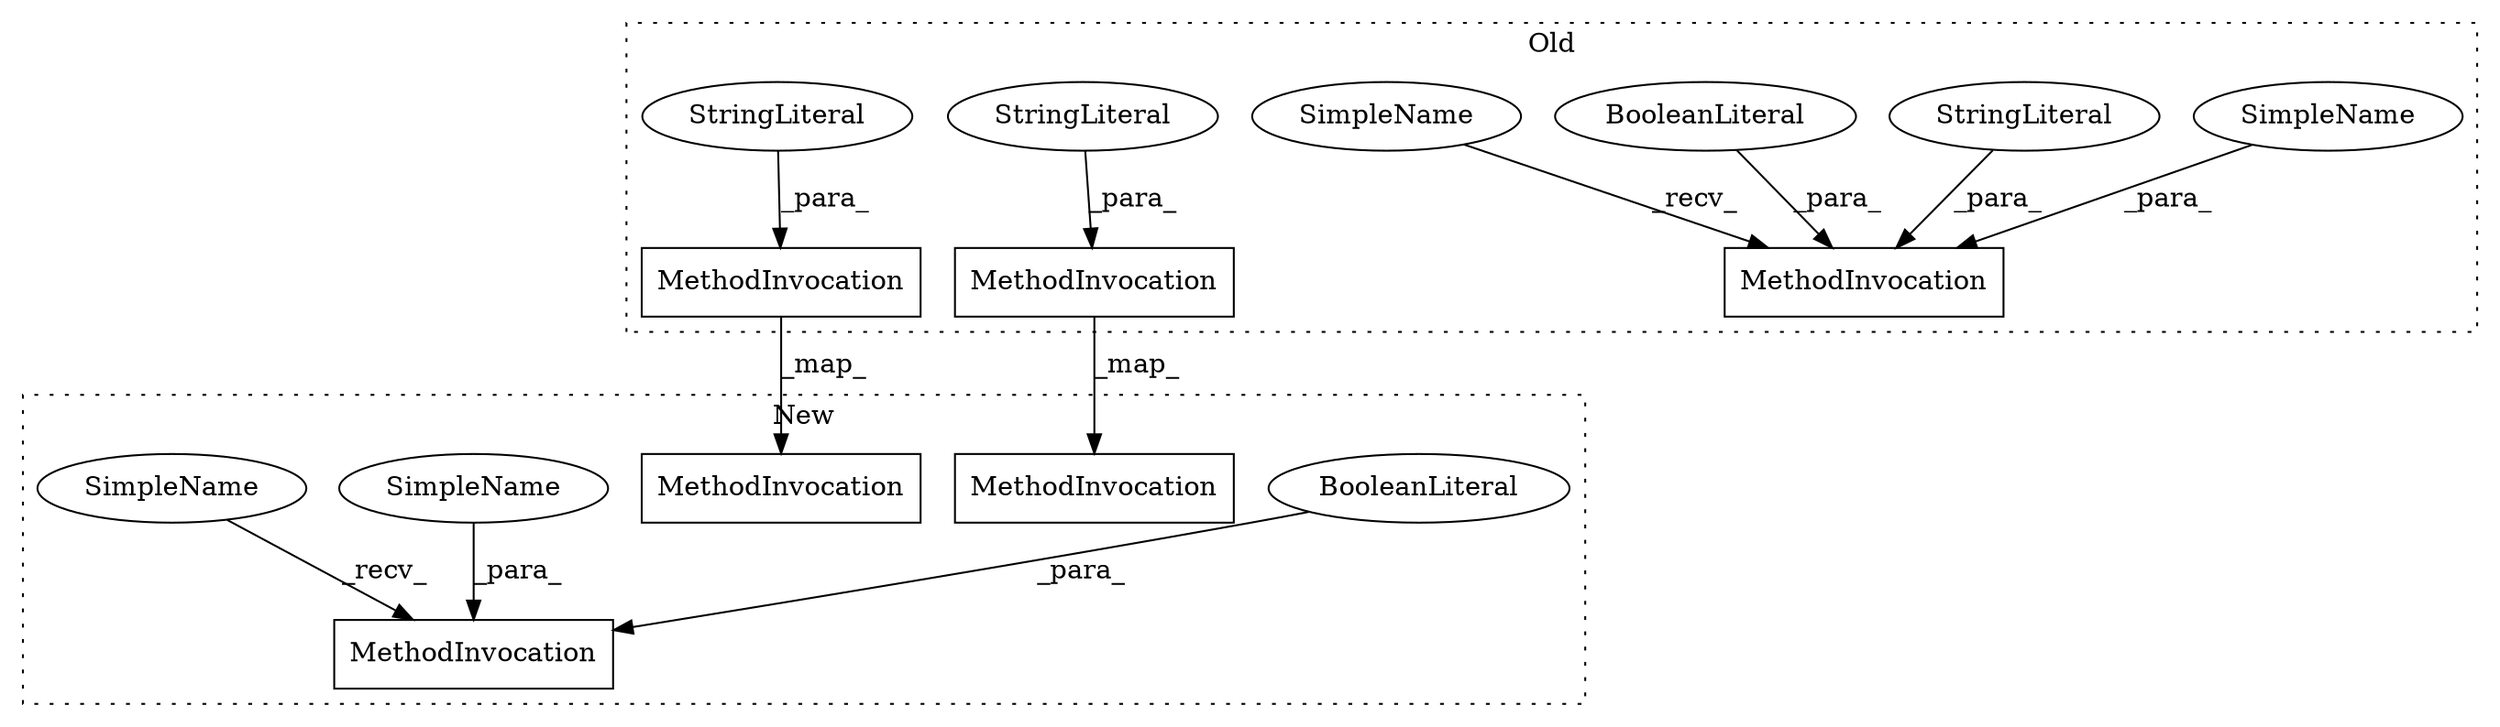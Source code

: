digraph G {
subgraph cluster0 {
2 [label="BooleanLiteral" a="9" s="3468" l="5" shape="ellipse"];
4 [label="MethodInvocation" a="32" s="4237,4281" l="13,1" shape="box"];
5 [label="MethodInvocation" a="32" s="3578,3615" l="13,1" shape="box"];
7 [label="MethodInvocation" a="32" s="3437,3473" l="13,1" shape="box"];
9 [label="SimpleName" a="42" s="3423" l="13" shape="ellipse"];
12 [label="SimpleName" a="42" s="3450" l="4" shape="ellipse"];
13 [label="StringLiteral" a="45" s="3597" l="6" shape="ellipse"];
14 [label="StringLiteral" a="45" s="4256" l="13" shape="ellipse"];
15 [label="StringLiteral" a="45" s="3456" l="10" shape="ellipse"];
label = "Old";
style="dotted";
}
subgraph cluster1 {
1 [label="BooleanLiteral" a="9" s="3066" l="5" shape="ellipse"];
3 [label="MethodInvocation" a="32" s="5033,5075" l="13,1" shape="box"];
6 [label="MethodInvocation" a="32" s="4174,4223" l="13,1" shape="box"];
8 [label="MethodInvocation" a="32" s="3028,3071" l="13,1" shape="box"];
10 [label="SimpleName" a="42" s="3041" l="4" shape="ellipse"];
11 [label="SimpleName" a="42" s="3014" l="13" shape="ellipse"];
label = "New";
style="dotted";
}
1 -> 8 [label="_para_"];
2 -> 7 [label="_para_"];
4 -> 6 [label="_map_"];
5 -> 3 [label="_map_"];
9 -> 7 [label="_recv_"];
10 -> 8 [label="_para_"];
11 -> 8 [label="_recv_"];
12 -> 7 [label="_para_"];
13 -> 5 [label="_para_"];
14 -> 4 [label="_para_"];
15 -> 7 [label="_para_"];
}